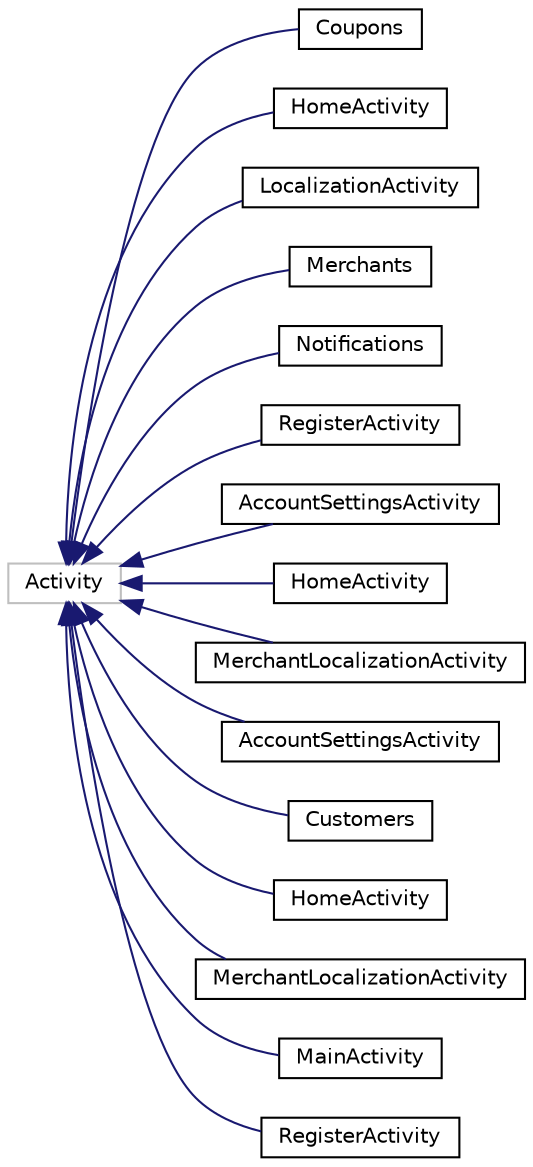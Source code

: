 digraph "Graphical Class Hierarchy"
{
  edge [fontname="Helvetica",fontsize="10",labelfontname="Helvetica",labelfontsize="10"];
  node [fontname="Helvetica",fontsize="10",shape=record];
  rankdir="LR";
  Node1 [label="Activity",height=0.2,width=0.4,color="grey75", fillcolor="white", style="filled"];
  Node1 -> Node2 [dir="back",color="midnightblue",fontsize="10",style="solid",fontname="Helvetica"];
  Node2 [label="Coupons",height=0.2,width=0.4,color="black", fillcolor="white", style="filled",URL="$classapp_1_1localization_1_1_coupons.html"];
  Node1 -> Node3 [dir="back",color="midnightblue",fontsize="10",style="solid",fontname="Helvetica"];
  Node3 [label="HomeActivity",height=0.2,width=0.4,color="black", fillcolor="white", style="filled",URL="$classapp_1_1localization_1_1_home_activity.html"];
  Node1 -> Node4 [dir="back",color="midnightblue",fontsize="10",style="solid",fontname="Helvetica"];
  Node4 [label="LocalizationActivity",height=0.2,width=0.4,color="black", fillcolor="white", style="filled",URL="$classapp_1_1localization_1_1_localization_activity.html"];
  Node1 -> Node5 [dir="back",color="midnightblue",fontsize="10",style="solid",fontname="Helvetica"];
  Node5 [label="Merchants",height=0.2,width=0.4,color="black", fillcolor="white", style="filled",URL="$classapp_1_1localization_1_1_merchants.html"];
  Node1 -> Node6 [dir="back",color="midnightblue",fontsize="10",style="solid",fontname="Helvetica"];
  Node6 [label="Notifications",height=0.2,width=0.4,color="black", fillcolor="white", style="filled",URL="$classapp_1_1localization_1_1_notifications.html"];
  Node1 -> Node7 [dir="back",color="midnightblue",fontsize="10",style="solid",fontname="Helvetica"];
  Node7 [label="RegisterActivity",height=0.2,width=0.4,color="black", fillcolor="white", style="filled",URL="$classapp_1_1localization_1_1_register_activity.html"];
  Node1 -> Node8 [dir="back",color="midnightblue",fontsize="10",style="solid",fontname="Helvetica"];
  Node8 [label="AccountSettingsActivity",height=0.2,width=0.4,color="black", fillcolor="white", style="filled",URL="$classapp_1_1merchant_1_1localiztion_1_1_account_settings_activity.html"];
  Node1 -> Node9 [dir="back",color="midnightblue",fontsize="10",style="solid",fontname="Helvetica"];
  Node9 [label="HomeActivity",height=0.2,width=0.4,color="black", fillcolor="white", style="filled",URL="$classapp_1_1merchant_1_1localiztion_1_1_home_activity.html"];
  Node1 -> Node10 [dir="back",color="midnightblue",fontsize="10",style="solid",fontname="Helvetica"];
  Node10 [label="MerchantLocalizationActivity",height=0.2,width=0.4,color="black", fillcolor="white", style="filled",URL="$classapp_1_1merchant_1_1localiztion_1_1_merchant_localization_activity.html"];
  Node1 -> Node11 [dir="back",color="midnightblue",fontsize="10",style="solid",fontname="Helvetica"];
  Node11 [label="AccountSettingsActivity",height=0.2,width=0.4,color="black", fillcolor="white", style="filled",URL="$classapp_1_1merchant_localization_1_1_account_settings_activity.html"];
  Node1 -> Node12 [dir="back",color="midnightblue",fontsize="10",style="solid",fontname="Helvetica"];
  Node12 [label="Customers",height=0.2,width=0.4,color="black", fillcolor="white", style="filled",URL="$classapp_1_1merchant_localization_1_1_customers.html"];
  Node1 -> Node13 [dir="back",color="midnightblue",fontsize="10",style="solid",fontname="Helvetica"];
  Node13 [label="HomeActivity",height=0.2,width=0.4,color="black", fillcolor="white", style="filled",URL="$classapp_1_1merchant_localization_1_1_home_activity.html"];
  Node1 -> Node14 [dir="back",color="midnightblue",fontsize="10",style="solid",fontname="Helvetica"];
  Node14 [label="MerchantLocalizationActivity",height=0.2,width=0.4,color="black", fillcolor="white", style="filled",URL="$classapp_1_1merchant_localization_1_1_merchant_localization_activity.html"];
  Node1 -> Node15 [dir="back",color="midnightblue",fontsize="10",style="solid",fontname="Helvetica"];
  Node15 [label="MainActivity",height=0.2,width=0.4,color="black", fillcolor="white", style="filled",URL="$classcom_1_1example_1_1android_1_1apis_1_1_main_activity.html"];
  Node1 -> Node16 [dir="back",color="midnightblue",fontsize="10",style="solid",fontname="Helvetica"];
  Node16 [label="RegisterActivity",height=0.2,width=0.4,color="black", fillcolor="white", style="filled",URL="$classcom_1_1example_1_1android_1_1apis_1_1_register_activity.html"];
}
